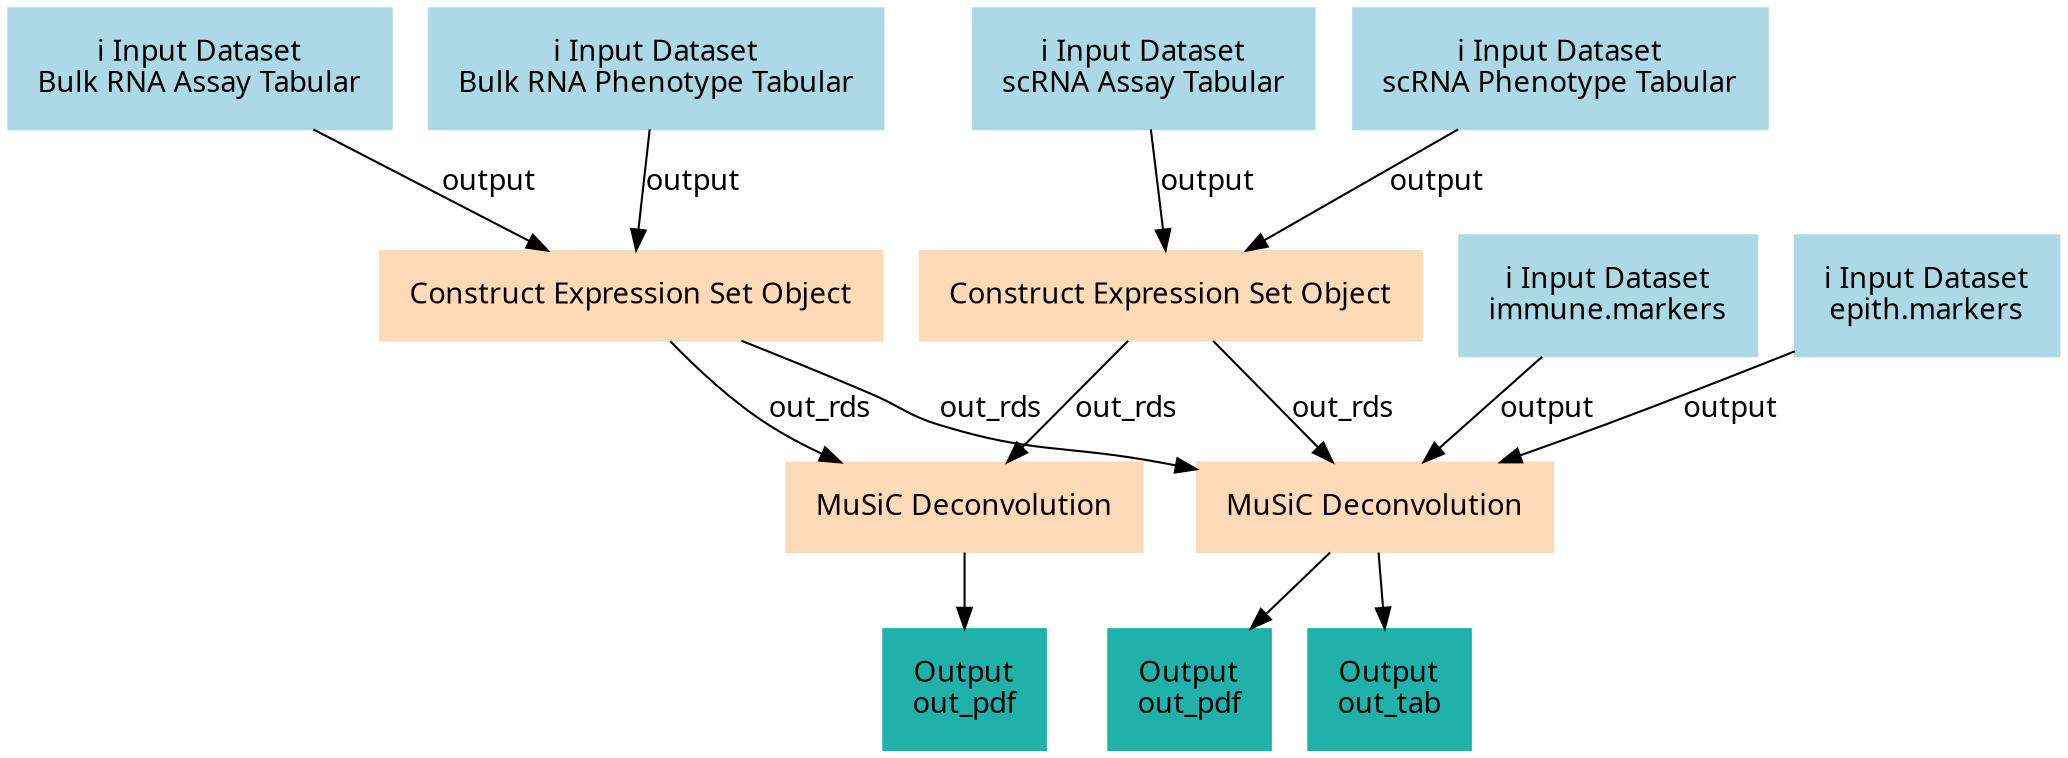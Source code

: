 digraph main {
  node [fontname="Atkinson Hyperlegible", shape=box, color=white,style=filled,color=peachpuff,margin="0.2,0.2"];
  edge [fontname="Atkinson Hyperlegible"];
  0[color=lightblue,label="ℹ️ Input Dataset\nscRNA Assay Tabular"]
  1[color=lightblue,label="ℹ️ Input Dataset\nscRNA Phenotype Tabular"]
  2[color=lightblue,label="ℹ️ Input Dataset\nBulk RNA Assay Tabular"]
  3[color=lightblue,label="ℹ️ Input Dataset\nBulk RNA Phenotype Tabular"]
  4[color=lightblue,label="ℹ️ Input Dataset\nepith.markers"]
  5[color=lightblue,label="ℹ️ Input Dataset\nimmune.markers"]
  6[label="Construct Expression Set Object"]
  0 -> 6 [label="output"]
  1 -> 6 [label="output"]
  7[label="Construct Expression Set Object"]
  2 -> 7 [label="output"]
  3 -> 7 [label="output"]
  8[label="MuSiC Deconvolution"]
  7 -> 8 [label="out_rds"]
  6 -> 8 [label="out_rds"]
  k9c4e9980be474095b1165c6874329f63[color=lightseagreen,label="Output\nout_pdf"]
  8 -> k9c4e9980be474095b1165c6874329f63
  9[label="MuSiC Deconvolution"]
  7 -> 9 [label="out_rds"]
  4 -> 9 [label="output"]
  5 -> 9 [label="output"]
  6 -> 9 [label="out_rds"]
  k3935b7f2a4224ad8bbe265615865174b[color=lightseagreen,label="Output\nout_tab"]
  9 -> k3935b7f2a4224ad8bbe265615865174b
  ka002d52f22534763852e6fe3ef90d352[color=lightseagreen,label="Output\nout_pdf"]
  9 -> ka002d52f22534763852e6fe3ef90d352
}